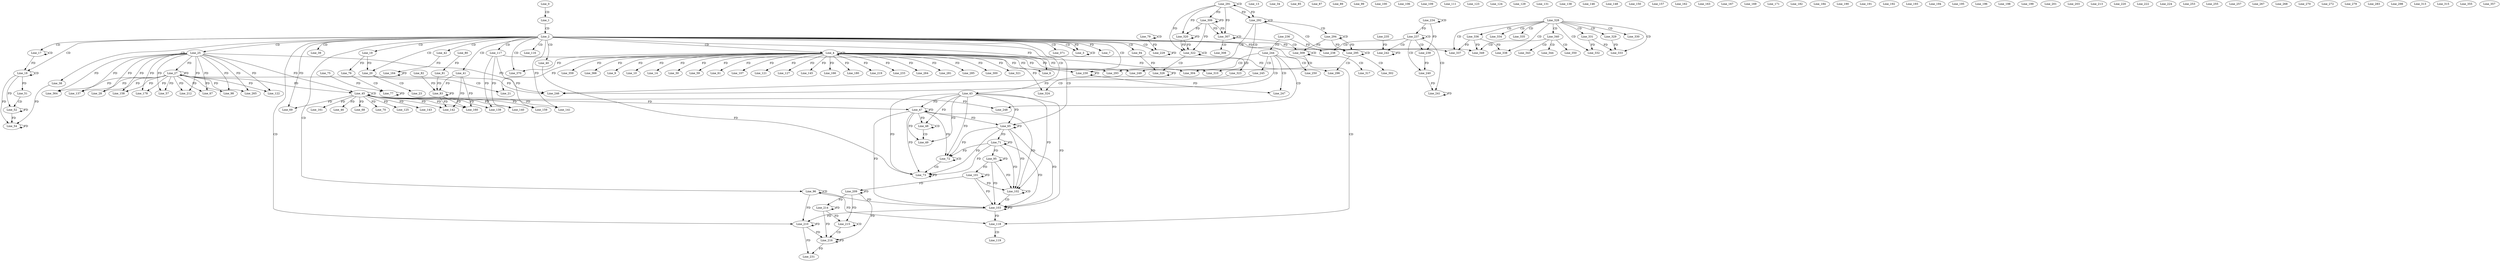 digraph G {
  Line_0;
  Line_1;
  Line_2;
  Line_3;
  Line_3;
  Line_3;
  Line_4;
  Line_4;
  Line_6;
  Line_7;
  Line_9;
  Line_10;
  Line_13;
  Line_14;
  Line_17;
  Line_17;
  Line_18;
  Line_18;
  Line_19;
  Line_20;
  Line_21;
  Line_23;
  Line_25;
  Line_27;
  Line_27;
  Line_28;
  Line_30;
  Line_34;
  Line_38;
  Line_39;
  Line_40;
  Line_41;
  Line_42;
  Line_43;
  Line_45;
  Line_45;
  Line_46;
  Line_47;
  Line_47;
  Line_48;
  Line_48;
  Line_49;
  Line_51;
  Line_51;
  Line_51;
  Line_52;
  Line_54;
  Line_57;
  Line_59;
  Line_61;
  Line_65;
  Line_67;
  Line_68;
  Line_69;
  Line_70;
  Line_71;
  Line_71;
  Line_72;
  Line_72;
  Line_73;
  Line_73;
  Line_76;
  Line_76;
  Line_76;
  Line_77;
  Line_75;
  Line_79;
  Line_79;
  Line_80;
  Line_81;
  Line_83;
  Line_82;
  Line_83;
  Line_81;
  Line_85;
  Line_87;
  Line_89;
  Line_94;
  Line_95;
  Line_96;
  Line_96;
  Line_98;
  Line_99;
  Line_100;
  Line_101;
  Line_101;
  Line_102;
  Line_102;
  Line_103;
  Line_103;
  Line_106;
  Line_107;
  Line_109;
  Line_111;
  Line_116;
  Line_117;
  Line_118;
  Line_119;
  Line_121;
  Line_122;
  Line_123;
  Line_124;
  Line_125;
  Line_127;
  Line_129;
  Line_131;
  Line_137;
  Line_138;
  Line_139;
  Line_140;
  Line_141;
  Line_142;
  Line_143;
  Line_145;
  Line_146;
  Line_148;
  Line_150;
  Line_157;
  Line_158;
  Line_159;
  Line_160;
  Line_161;
  Line_162;
  Line_163;
  Line_164;
  Line_166;
  Line_167;
  Line_169;
  Line_171;
  Line_178;
  Line_180;
  Line_182;
  Line_184;
  Line_190;
  Line_191;
  Line_192;
  Line_193;
  Line_194;
  Line_195;
  Line_196;
  Line_198;
  Line_199;
  Line_201;
  Line_203;
  Line_209;
  Line_210;
  Line_210;
  Line_212;
  Line_213;
  Line_214;
  Line_214;
  Line_215;
  Line_215;
  Line_216;
  Line_216;
  Line_219;
  Line_220;
  Line_222;
  Line_224;
  Line_229;
  Line_229;
  Line_230;
  Line_231;
  Line_233;
  Line_234;
  Line_234;
  Line_237;
  Line_237;
  Line_238;
  Line_236;
  Line_239;
  Line_239;
  Line_240;
  Line_240;
  Line_241;
  Line_241;
  Line_242;
  Line_235;
  Line_244;
  Line_245;
  Line_246;
  Line_247;
  Line_248;
  Line_249;
  Line_250;
  Line_253;
  Line_255;
  Line_257;
  Line_264;
  Line_265;
  Line_267;
  Line_268;
  Line_270;
  Line_272;
  Line_279;
  Line_281;
  Line_283;
  Line_285;
  Line_291;
  Line_291;
  Line_292;
  Line_292;
  Line_293;
  Line_294;
  Line_294;
  Line_295;
  Line_295;
  Line_296;
  Line_298;
  Line_300;
  Line_302;
  Line_304;
  Line_306;
  Line_306;
  Line_307;
  Line_307;
  Line_308;
  Line_309;
  Line_309;
  Line_310;
  Line_313;
  Line_315;
  Line_317;
  Line_320;
  Line_320;
  Line_321;
  Line_322;
  Line_322;
  Line_323;
  Line_324;
  Line_326;
  Line_328;
  Line_329;
  Line_330;
  Line_331;
  Line_332;
  Line_333;
  Line_334;
  Line_335;
  Line_336;
  Line_337;
  Line_338;
  Line_340;
  Line_343;
  Line_344;
  Line_349;
  Line_350;
  Line_355;
  Line_357;
  Line_359;
  Line_364;
  Line_366;
  Line_370;
  Line_371;
  Line_0 -> Line_1 [ label="CD" ];
  Line_1 -> Line_2 [ label="CD" ];
  Line_2 -> Line_3 [ label="CD" ];
  Line_2 -> Line_3 [ label="FD" ];
  Line_3 -> Line_3 [ label="CD" ];
  Line_2 -> Line_4 [ label="CD" ];
  Line_4 -> Line_4 [ label="CD" ];
  Line_4 -> Line_6 [ label="FD" ];
  Line_2 -> Line_6 [ label="FD" ];
  Line_2 -> Line_7 [ label="FD" ];
  Line_4 -> Line_9 [ label="FD" ];
  Line_4 -> Line_10 [ label="FD" ];
  Line_4 -> Line_14 [ label="FD" ];
  Line_2 -> Line_17 [ label="CD" ];
  Line_17 -> Line_17 [ label="CD" ];
  Line_2 -> Line_18 [ label="CD" ];
  Line_18 -> Line_18 [ label="CD" ];
  Line_17 -> Line_18 [ label="FD" ];
  Line_2 -> Line_19 [ label="CD" ];
  Line_2 -> Line_20 [ label="CD" ];
  Line_19 -> Line_20 [ label="FD" ];
  Line_20 -> Line_21 [ label="CD" ];
  Line_4 -> Line_21 [ label="FD" ];
  Line_20 -> Line_23 [ label="CD" ];
  Line_2 -> Line_25 [ label="CD" ];
  Line_25 -> Line_27 [ label="FD" ];
  Line_27 -> Line_27 [ label="FD" ];
  Line_25 -> Line_28 [ label="FD" ];
  Line_27 -> Line_28 [ label="FD" ];
  Line_4 -> Line_30 [ label="FD" ];
  Line_2 -> Line_38 [ label="CD" ];
  Line_2 -> Line_39 [ label="CD" ];
  Line_2 -> Line_40 [ label="CD" ];
  Line_2 -> Line_41 [ label="CD" ];
  Line_2 -> Line_42 [ label="CD" ];
  Line_2 -> Line_43 [ label="CD" ];
  Line_45 -> Line_45 [ label="CD" ];
  Line_25 -> Line_45 [ label="FD" ];
  Line_27 -> Line_45 [ label="FD" ];
  Line_45 -> Line_46 [ label="FD" ];
  Line_43 -> Line_47 [ label="FD" ];
  Line_47 -> Line_47 [ label="FD" ];
  Line_45 -> Line_47 [ label="FD" ];
  Line_48 -> Line_48 [ label="CD" ];
  Line_43 -> Line_48 [ label="FD" ];
  Line_47 -> Line_48 [ label="FD" ];
  Line_48 -> Line_49 [ label="CD" ];
  Line_43 -> Line_49 [ label="FD" ];
  Line_47 -> Line_49 [ label="FD" ];
  Line_18 -> Line_51 [ label="FD" ];
  Line_51 -> Line_52 [ label="CD" ];
  Line_18 -> Line_52 [ label="FD" ];
  Line_52 -> Line_52 [ label="FD" ];
  Line_38 -> Line_54 [ label="FD" ];
  Line_54 -> Line_54 [ label="FD" ];
  Line_18 -> Line_54 [ label="FD" ];
  Line_52 -> Line_54 [ label="FD" ];
  Line_25 -> Line_57 [ label="FD" ];
  Line_27 -> Line_57 [ label="FD" ];
  Line_4 -> Line_59 [ label="FD" ];
  Line_4 -> Line_61 [ label="FD" ];
  Line_2 -> Line_65 [ label="CD" ];
  Line_43 -> Line_65 [ label="FD" ];
  Line_47 -> Line_65 [ label="FD" ];
  Line_65 -> Line_65 [ label="FD" ];
  Line_25 -> Line_67 [ label="FD" ];
  Line_27 -> Line_67 [ label="FD" ];
  Line_45 -> Line_68 [ label="FD" ];
  Line_45 -> Line_69 [ label="FD" ];
  Line_2 -> Line_69 [ label="FD" ];
  Line_45 -> Line_70 [ label="FD" ];
  Line_65 -> Line_71 [ label="FD" ];
  Line_71 -> Line_71 [ label="FD" ];
  Line_72 -> Line_72 [ label="CD" ];
  Line_43 -> Line_72 [ label="FD" ];
  Line_47 -> Line_72 [ label="FD" ];
  Line_65 -> Line_72 [ label="FD" ];
  Line_71 -> Line_72 [ label="FD" ];
  Line_72 -> Line_73 [ label="CD" ];
  Line_73 -> Line_73 [ label="FD" ];
  Line_40 -> Line_73 [ label="FD" ];
  Line_43 -> Line_73 [ label="FD" ];
  Line_47 -> Line_73 [ label="FD" ];
  Line_65 -> Line_73 [ label="FD" ];
  Line_71 -> Line_73 [ label="FD" ];
  Line_19 -> Line_76 [ label="FD" ];
  Line_76 -> Line_77 [ label="CD" ];
  Line_75 -> Line_77 [ label="FD" ];
  Line_77 -> Line_77 [ label="FD" ];
  Line_79 -> Line_79 [ label="CD" ];
  Line_80 -> Line_81 [ label="FD" ];
  Line_41 -> Line_83 [ label="FD" ];
  Line_83 -> Line_83 [ label="FD" ];
  Line_82 -> Line_83 [ label="FD" ];
  Line_81 -> Line_83 [ label="FD" ];
  Line_2 -> Line_94 [ label="CD" ];
  Line_71 -> Line_95 [ label="FD" ];
  Line_95 -> Line_95 [ label="FD" ];
  Line_2 -> Line_96 [ label="CD" ];
  Line_96 -> Line_96 [ label="CD" ];
  Line_25 -> Line_98 [ label="FD" ];
  Line_27 -> Line_98 [ label="FD" ];
  Line_95 -> Line_101 [ label="FD" ];
  Line_101 -> Line_101 [ label="FD" ];
  Line_102 -> Line_102 [ label="CD" ];
  Line_43 -> Line_102 [ label="FD" ];
  Line_47 -> Line_102 [ label="FD" ];
  Line_65 -> Line_102 [ label="FD" ];
  Line_71 -> Line_102 [ label="FD" ];
  Line_95 -> Line_102 [ label="FD" ];
  Line_101 -> Line_102 [ label="FD" ];
  Line_102 -> Line_103 [ label="CD" ];
  Line_103 -> Line_103 [ label="FD" ];
  Line_96 -> Line_103 [ label="FD" ];
  Line_43 -> Line_103 [ label="FD" ];
  Line_47 -> Line_103 [ label="FD" ];
  Line_65 -> Line_103 [ label="FD" ];
  Line_71 -> Line_103 [ label="FD" ];
  Line_95 -> Line_103 [ label="FD" ];
  Line_101 -> Line_103 [ label="FD" ];
  Line_4 -> Line_107 [ label="FD" ];
  Line_2 -> Line_116 [ label="CD" ];
  Line_2 -> Line_117 [ label="CD" ];
  Line_2 -> Line_118 [ label="CD" ];
  Line_103 -> Line_118 [ label="FD" ];
  Line_96 -> Line_118 [ label="FD" ];
  Line_118 -> Line_119 [ label="CD" ];
  Line_4 -> Line_121 [ label="FD" ];
  Line_25 -> Line_122 [ label="FD" ];
  Line_27 -> Line_122 [ label="FD" ];
  Line_45 -> Line_125 [ label="FD" ];
  Line_4 -> Line_127 [ label="FD" ];
  Line_25 -> Line_137 [ label="FD" ];
  Line_27 -> Line_137 [ label="FD" ];
  Line_45 -> Line_139 [ label="FD" ];
  Line_117 -> Line_139 [ label="FD" ];
  Line_45 -> Line_140 [ label="FD" ];
  Line_117 -> Line_140 [ label="FD" ];
  Line_45 -> Line_141 [ label="FD" ];
  Line_2 -> Line_141 [ label="FD" ];
  Line_45 -> Line_142 [ label="FD" ];
  Line_41 -> Line_142 [ label="FD" ];
  Line_83 -> Line_142 [ label="FD" ];
  Line_45 -> Line_143 [ label="FD" ];
  Line_4 -> Line_145 [ label="FD" ];
  Line_25 -> Line_158 [ label="FD" ];
  Line_27 -> Line_158 [ label="FD" ];
  Line_45 -> Line_159 [ label="FD" ];
  Line_117 -> Line_159 [ label="FD" ];
  Line_45 -> Line_160 [ label="FD" ];
  Line_41 -> Line_160 [ label="FD" ];
  Line_83 -> Line_160 [ label="FD" ];
  Line_45 -> Line_161 [ label="FD" ];
  Line_42 -> Line_164 [ label="FD" ];
  Line_164 -> Line_164 [ label="FD" ];
  Line_4 -> Line_166 [ label="FD" ];
  Line_25 -> Line_178 [ label="FD" ];
  Line_27 -> Line_178 [ label="FD" ];
  Line_4 -> Line_180 [ label="FD" ];
  Line_101 -> Line_209 [ label="FD" ];
  Line_209 -> Line_209 [ label="FD" ];
  Line_2 -> Line_210 [ label="CD" ];
  Line_103 -> Line_210 [ label="FD" ];
  Line_96 -> Line_210 [ label="FD" ];
  Line_210 -> Line_210 [ label="FD" ];
  Line_25 -> Line_212 [ label="FD" ];
  Line_27 -> Line_212 [ label="FD" ];
  Line_209 -> Line_214 [ label="FD" ];
  Line_214 -> Line_214 [ label="FD" ];
  Line_215 -> Line_215 [ label="CD" ];
  Line_209 -> Line_215 [ label="FD" ];
  Line_214 -> Line_215 [ label="FD" ];
  Line_215 -> Line_216 [ label="CD" ];
  Line_216 -> Line_216 [ label="FD" ];
  Line_210 -> Line_216 [ label="FD" ];
  Line_209 -> Line_216 [ label="FD" ];
  Line_214 -> Line_216 [ label="FD" ];
  Line_4 -> Line_219 [ label="FD" ];
  Line_2 -> Line_229 [ label="CD" ];
  Line_79 -> Line_229 [ label="FD" ];
  Line_229 -> Line_229 [ label="FD" ];
  Line_2 -> Line_230 [ label="CD" ];
  Line_117 -> Line_230 [ label="FD" ];
  Line_230 -> Line_230 [ label="FD" ];
  Line_216 -> Line_231 [ label="FD" ];
  Line_210 -> Line_231 [ label="FD" ];
  Line_4 -> Line_233 [ label="FD" ];
  Line_234 -> Line_234 [ label="CD" ];
  Line_237 -> Line_237 [ label="CD" ];
  Line_234 -> Line_237 [ label="FD" ];
  Line_237 -> Line_238 [ label="CD" ];
  Line_236 -> Line_238 [ label="FD" ];
  Line_237 -> Line_239 [ label="CD" ];
  Line_234 -> Line_239 [ label="FD" ];
  Line_237 -> Line_240 [ label="CD" ];
  Line_239 -> Line_240 [ label="FD" ];
  Line_237 -> Line_241 [ label="CD" ];
  Line_240 -> Line_241 [ label="FD" ];
  Line_241 -> Line_241 [ label="FD" ];
  Line_237 -> Line_242 [ label="CD" ];
  Line_242 -> Line_242 [ label="FD" ];
  Line_235 -> Line_242 [ label="FD" ];
  Line_236 -> Line_244 [ label="FD" ];
  Line_244 -> Line_245 [ label="CD" ];
  Line_244 -> Line_246 [ label="CD" ];
  Line_25 -> Line_246 [ label="FD" ];
  Line_27 -> Line_246 [ label="FD" ];
  Line_245 -> Line_246 [ label="FD" ];
  Line_244 -> Line_247 [ label="CD" ];
  Line_230 -> Line_247 [ label="FD" ];
  Line_244 -> Line_248 [ label="CD" ];
  Line_45 -> Line_248 [ label="FD" ];
  Line_244 -> Line_249 [ label="CD" ];
  Line_4 -> Line_249 [ label="FD" ];
  Line_244 -> Line_250 [ label="CD" ];
  Line_4 -> Line_264 [ label="FD" ];
  Line_25 -> Line_265 [ label="FD" ];
  Line_27 -> Line_265 [ label="FD" ];
  Line_4 -> Line_281 [ label="FD" ];
  Line_4 -> Line_285 [ label="FD" ];
  Line_291 -> Line_291 [ label="CD" ];
  Line_291 -> Line_292 [ label="FD" ];
  Line_292 -> Line_292 [ label="CD" ];
  Line_291 -> Line_292 [ label="FD" ];
  Line_292 -> Line_293 [ label="CD" ];
  Line_4 -> Line_293 [ label="FD" ];
  Line_292 -> Line_294 [ label="CD" ];
  Line_294 -> Line_294 [ label="CD" ];
  Line_292 -> Line_295 [ label="CD" ];
  Line_294 -> Line_295 [ label="FD" ];
  Line_295 -> Line_295 [ label="CD" ];
  Line_294 -> Line_295 [ label="FD" ];
  Line_295 -> Line_296 [ label="CD" ];
  Line_4 -> Line_296 [ label="FD" ];
  Line_4 -> Line_300 [ label="FD" ];
  Line_295 -> Line_302 [ label="CD" ];
  Line_292 -> Line_304 [ label="CD" ];
  Line_4 -> Line_304 [ label="FD" ];
  Line_291 -> Line_306 [ label="FD" ];
  Line_306 -> Line_306 [ label="FD" ];
  Line_306 -> Line_307 [ label="FD" ];
  Line_307 -> Line_307 [ label="CD" ];
  Line_291 -> Line_307 [ label="FD" ];
  Line_306 -> Line_307 [ label="FD" ];
  Line_307 -> Line_308 [ label="CD" ];
  Line_307 -> Line_309 [ label="CD" ];
  Line_309 -> Line_309 [ label="CD" ];
  Line_294 -> Line_309 [ label="FD" ];
  Line_309 -> Line_310 [ label="CD" ];
  Line_4 -> Line_310 [ label="FD" ];
  Line_309 -> Line_317 [ label="CD" ];
  Line_291 -> Line_320 [ label="FD" ];
  Line_306 -> Line_320 [ label="FD" ];
  Line_320 -> Line_320 [ label="FD" ];
  Line_4 -> Line_321 [ label="FD" ];
  Line_320 -> Line_322 [ label="FD" ];
  Line_322 -> Line_322 [ label="CD" ];
  Line_291 -> Line_322 [ label="FD" ];
  Line_306 -> Line_322 [ label="FD" ];
  Line_320 -> Line_322 [ label="FD" ];
  Line_322 -> Line_323 [ label="CD" ];
  Line_323 -> Line_324 [ label="CD" ];
  Line_4 -> Line_324 [ label="FD" ];
  Line_322 -> Line_326 [ label="CD" ];
  Line_94 -> Line_326 [ label="FD" ];
  Line_326 -> Line_326 [ label="FD" ];
  Line_328 -> Line_329 [ label="CD" ];
  Line_328 -> Line_330 [ label="CD" ];
  Line_328 -> Line_331 [ label="CD" ];
  Line_328 -> Line_332 [ label="CD" ];
  Line_331 -> Line_332 [ label="FD" ];
  Line_328 -> Line_333 [ label="CD" ];
  Line_329 -> Line_333 [ label="FD" ];
  Line_331 -> Line_333 [ label="FD" ];
  Line_328 -> Line_334 [ label="CD" ];
  Line_328 -> Line_335 [ label="CD" ];
  Line_328 -> Line_336 [ label="CD" ];
  Line_328 -> Line_337 [ label="CD" ];
  Line_336 -> Line_337 [ label="FD" ];
  Line_2 -> Line_337 [ label="FD" ];
  Line_328 -> Line_338 [ label="CD" ];
  Line_336 -> Line_338 [ label="FD" ];
  Line_328 -> Line_340 [ label="CD" ];
  Line_340 -> Line_343 [ label="CD" ];
  Line_340 -> Line_344 [ label="CD" ];
  Line_340 -> Line_349 [ label="CD" ];
  Line_336 -> Line_349 [ label="FD" ];
  Line_2 -> Line_349 [ label="FD" ];
  Line_340 -> Line_350 [ label="CD" ];
  Line_4 -> Line_359 [ label="FD" ];
  Line_25 -> Line_364 [ label="FD" ];
  Line_27 -> Line_364 [ label="FD" ];
  Line_4 -> Line_366 [ label="FD" ];
  Line_2 -> Line_370 [ label="CD" ];
  Line_4 -> Line_370 [ label="FD" ];
  Line_2 -> Line_371 [ label="CD" ];
}
